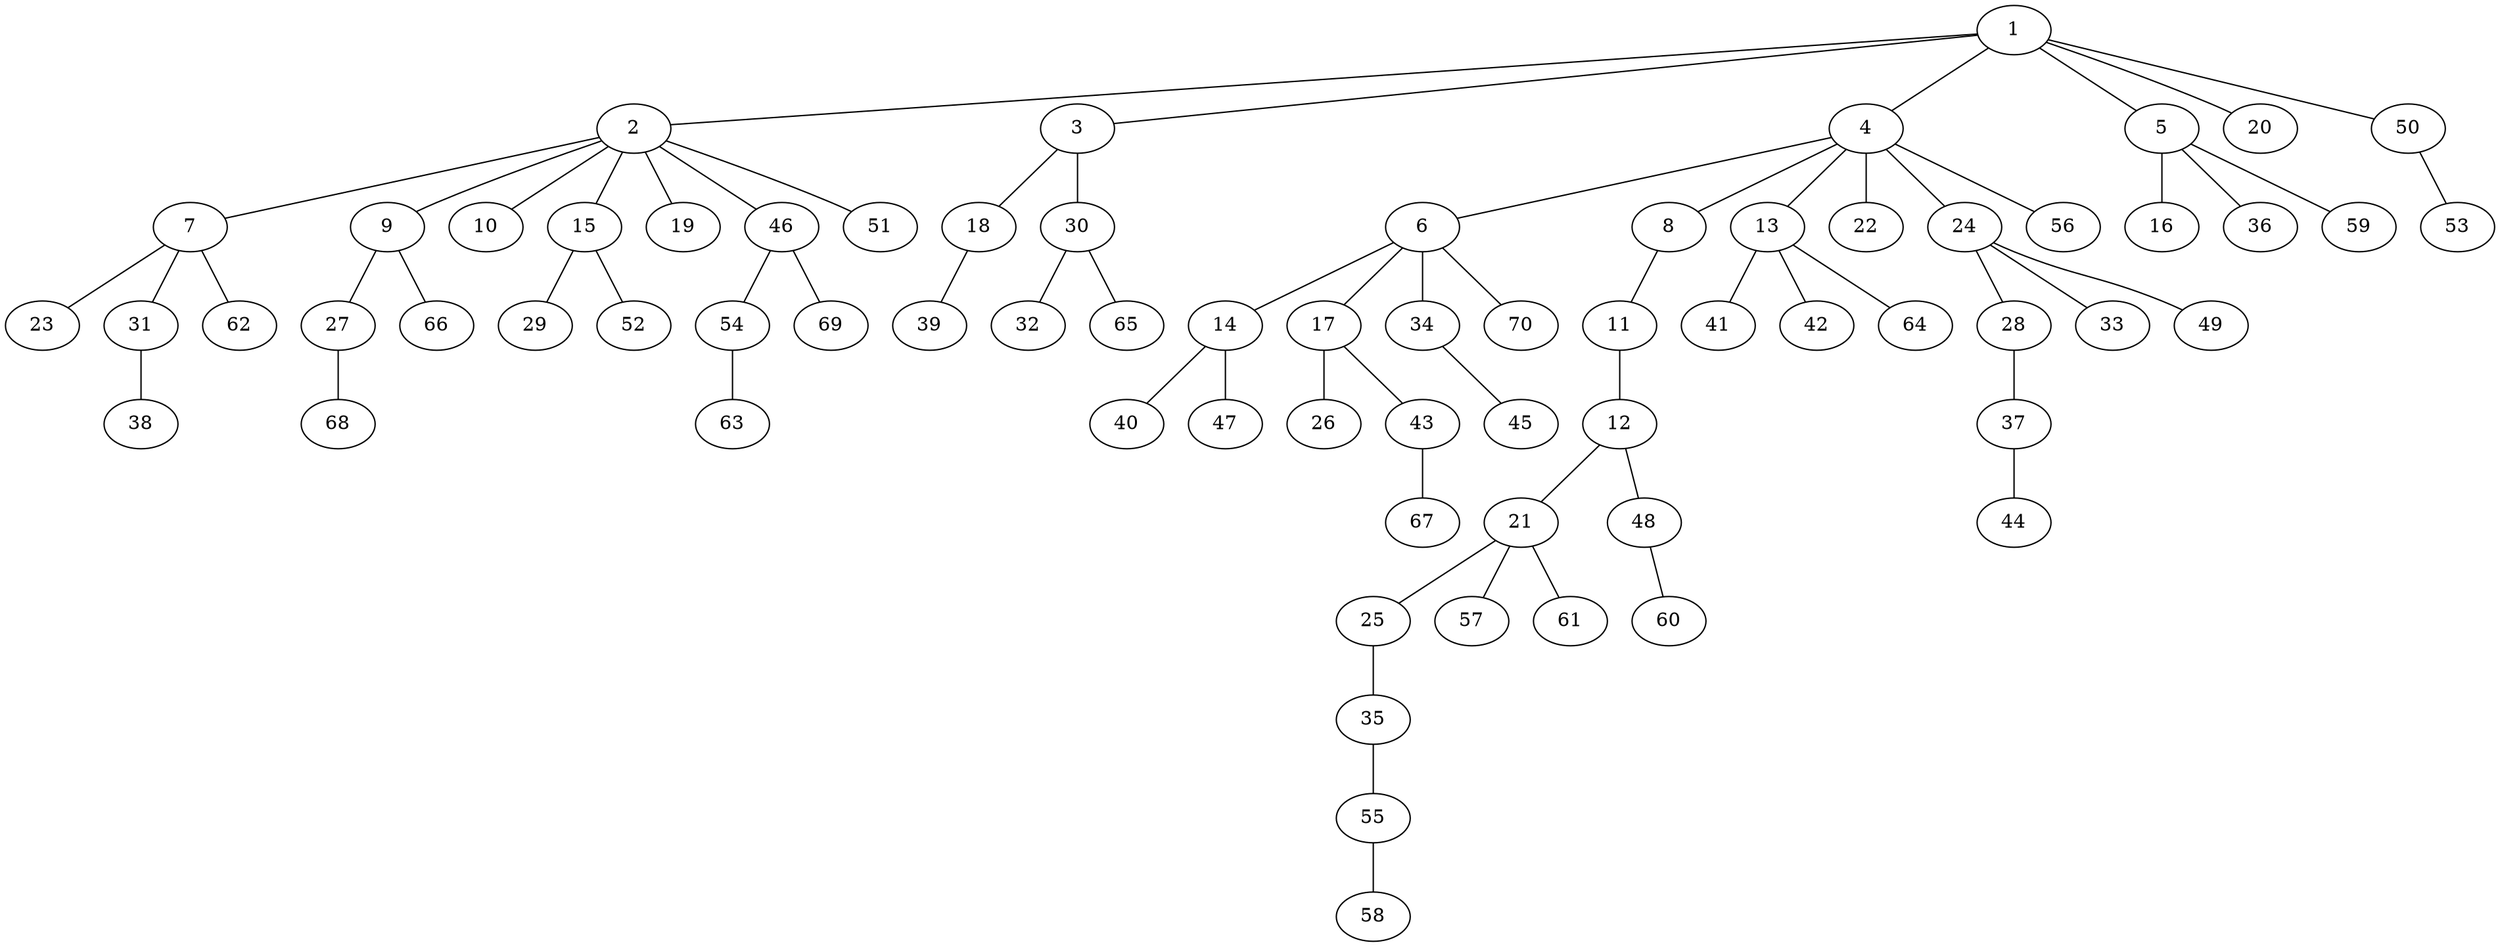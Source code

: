 graph graphname {1--2
1--3
1--4
1--5
1--20
1--50
2--7
2--9
2--10
2--15
2--19
2--46
2--51
3--18
3--30
4--6
4--8
4--13
4--22
4--24
4--56
5--16
5--36
5--59
6--14
6--17
6--34
6--70
7--23
7--31
7--62
8--11
9--27
9--66
11--12
12--21
12--48
13--41
13--42
13--64
14--40
14--47
15--29
15--52
17--26
17--43
18--39
21--25
21--57
21--61
24--28
24--33
24--49
25--35
27--68
28--37
30--32
30--65
31--38
34--45
35--55
37--44
43--67
46--54
46--69
48--60
50--53
54--63
55--58
}